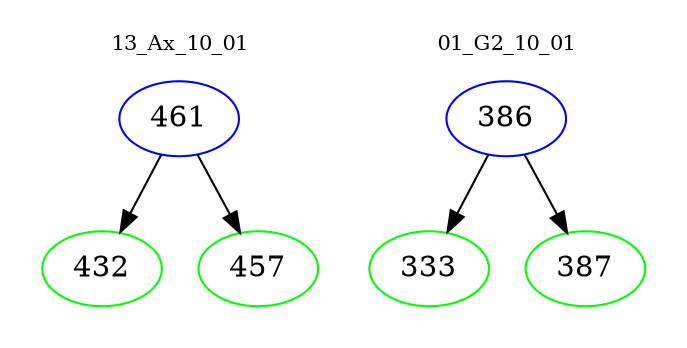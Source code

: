 digraph{
subgraph cluster_0 {
color = white
label = "13_Ax_10_01";
fontsize=10;
T0_461 [label="461", color="blue"]
T0_461 -> T0_432 [color="black"]
T0_432 [label="432", color="green"]
T0_461 -> T0_457 [color="black"]
T0_457 [label="457", color="green"]
}
subgraph cluster_1 {
color = white
label = "01_G2_10_01";
fontsize=10;
T1_386 [label="386", color="blue"]
T1_386 -> T1_333 [color="black"]
T1_333 [label="333", color="green"]
T1_386 -> T1_387 [color="black"]
T1_387 [label="387", color="green"]
}
}
